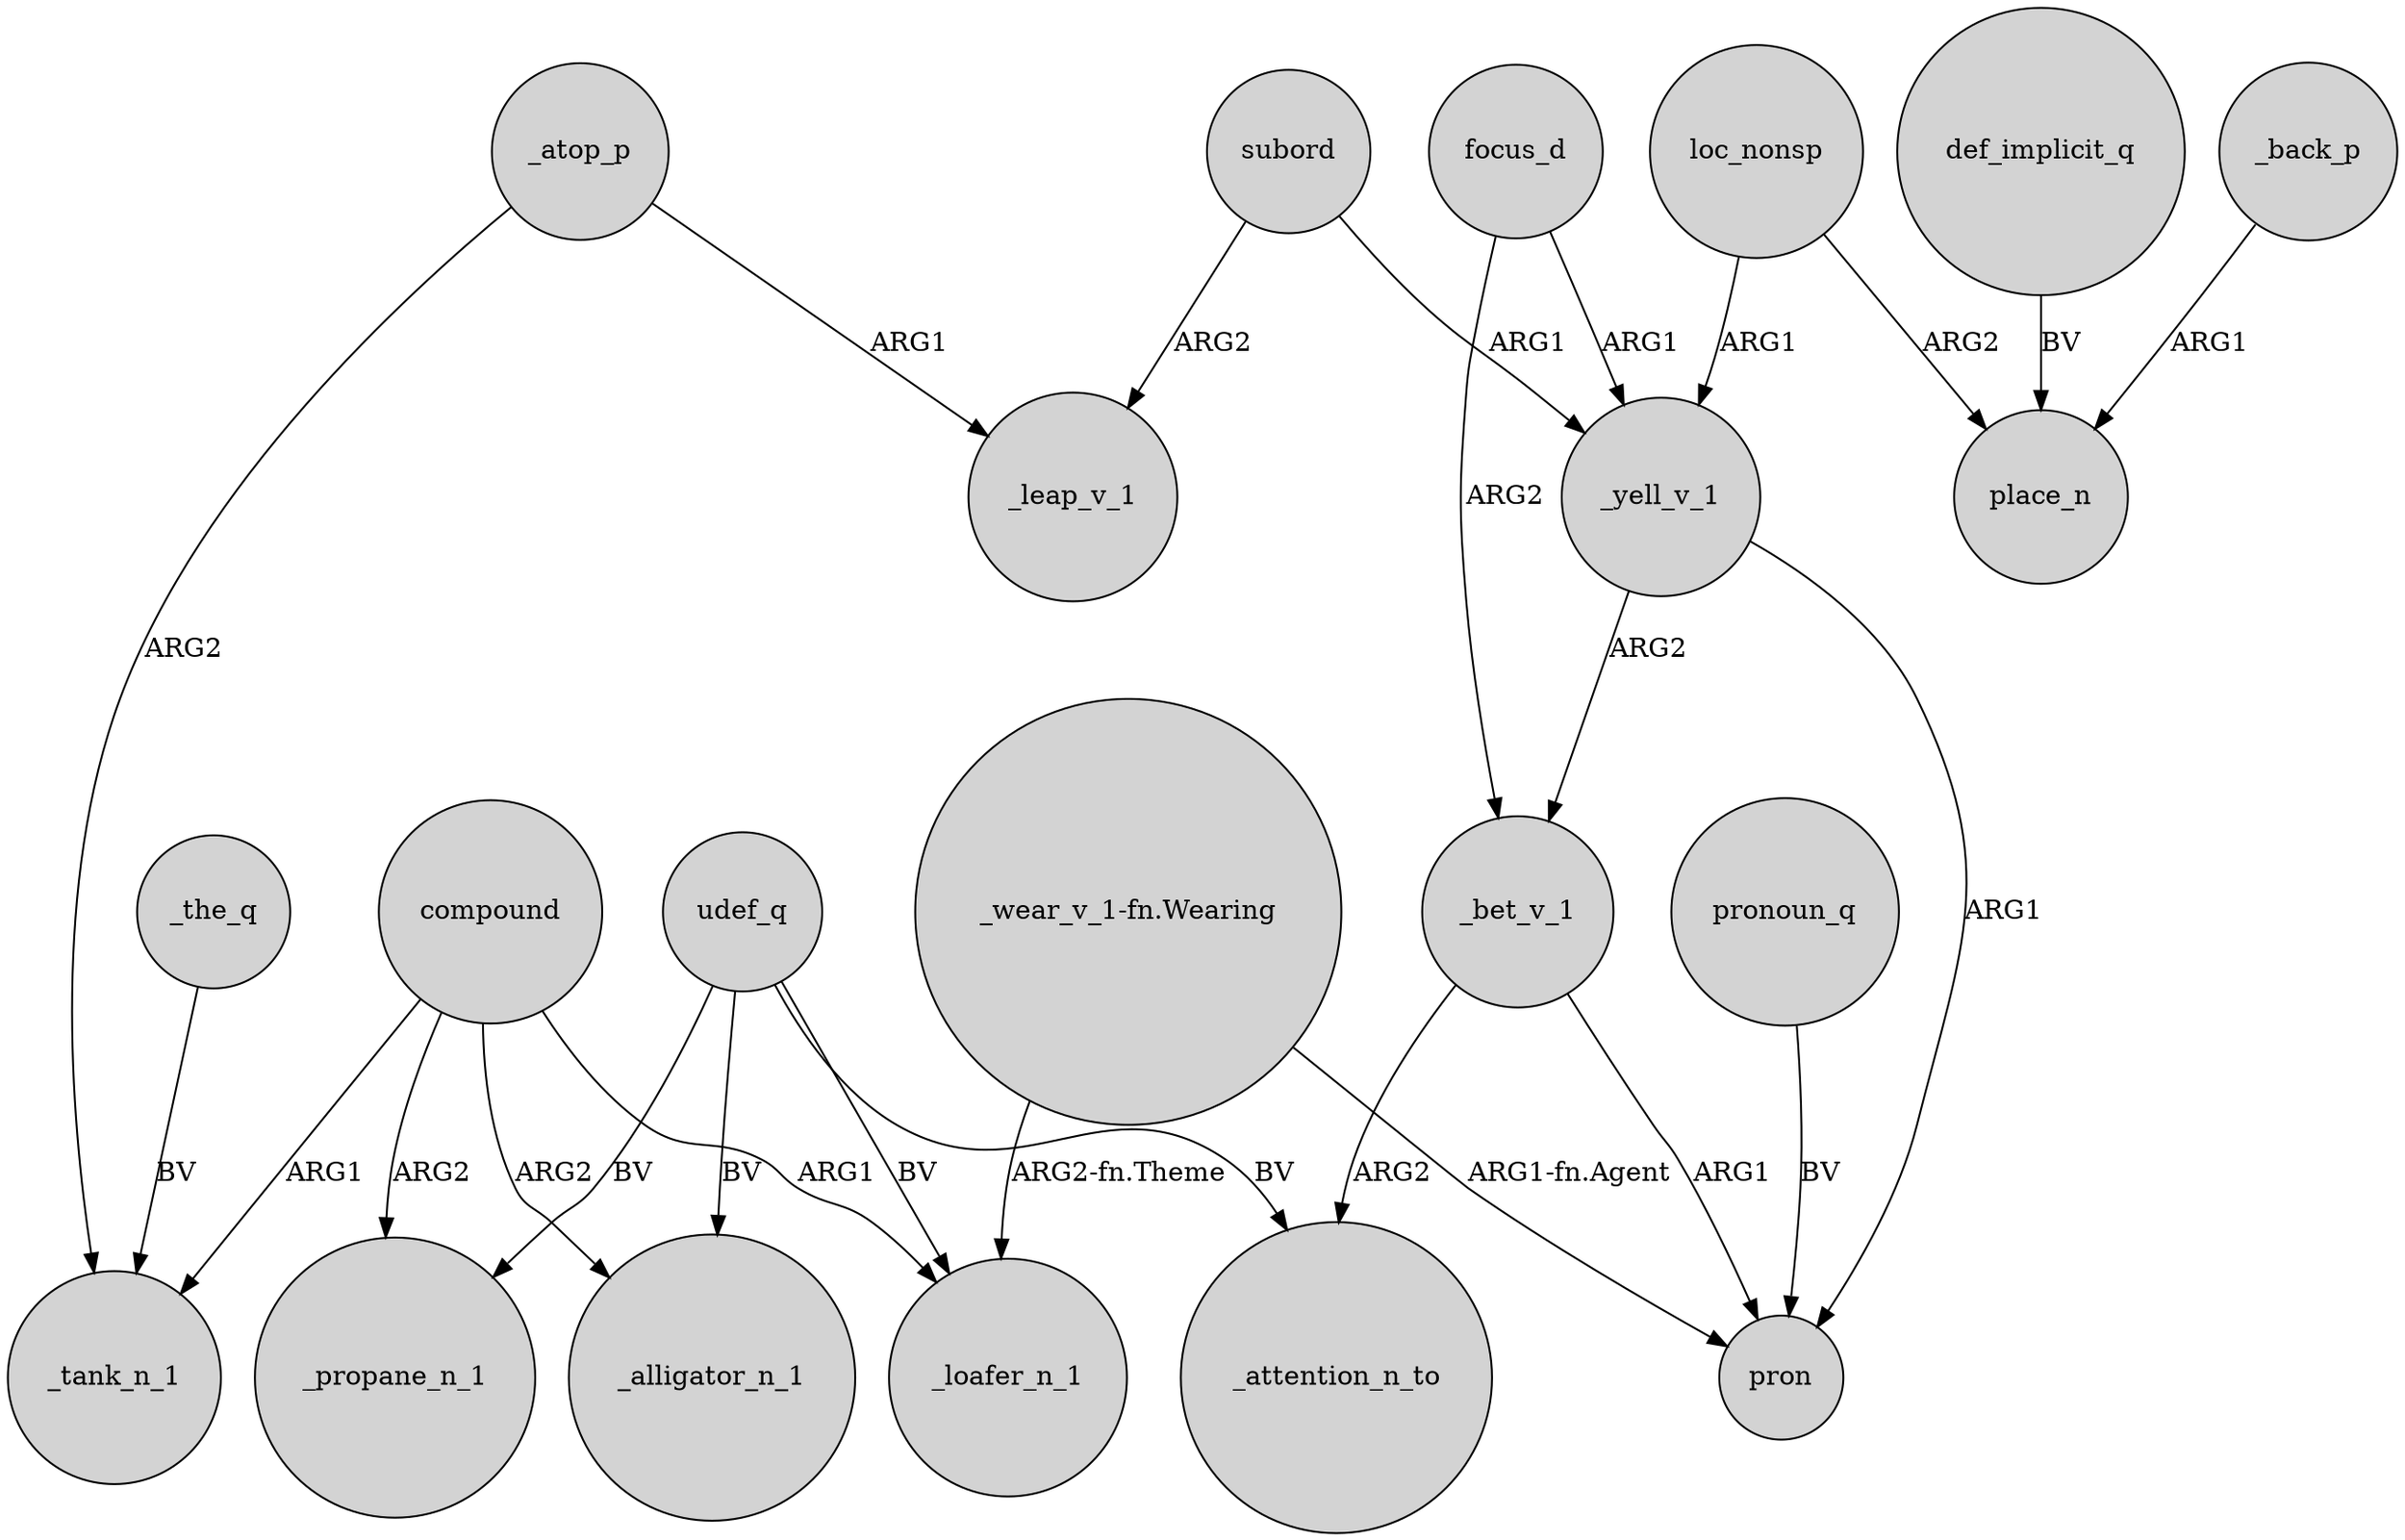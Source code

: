 digraph {
	node [shape=circle style=filled]
	compound -> _tank_n_1 [label=ARG1]
	_atop_p -> _leap_v_1 [label=ARG1]
	focus_d -> _bet_v_1 [label=ARG2]
	_atop_p -> _tank_n_1 [label=ARG2]
	subord -> _leap_v_1 [label=ARG2]
	_yell_v_1 -> _bet_v_1 [label=ARG2]
	udef_q -> _propane_n_1 [label=BV]
	def_implicit_q -> place_n [label=BV]
	udef_q -> _alligator_n_1 [label=BV]
	_bet_v_1 -> pron [label=ARG1]
	udef_q -> _loafer_n_1 [label=BV]
	focus_d -> _yell_v_1 [label=ARG1]
	_yell_v_1 -> pron [label=ARG1]
	pronoun_q -> pron [label=BV]
	compound -> _propane_n_1 [label=ARG2]
	_bet_v_1 -> _attention_n_to [label=ARG2]
	compound -> _loafer_n_1 [label=ARG1]
	loc_nonsp -> place_n [label=ARG2]
	compound -> _alligator_n_1 [label=ARG2]
	_back_p -> place_n [label=ARG1]
	"_wear_v_1-fn.Wearing" -> _loafer_n_1 [label="ARG2-fn.Theme"]
	_the_q -> _tank_n_1 [label=BV]
	subord -> _yell_v_1 [label=ARG1]
	udef_q -> _attention_n_to [label=BV]
	loc_nonsp -> _yell_v_1 [label=ARG1]
	"_wear_v_1-fn.Wearing" -> pron [label="ARG1-fn.Agent"]
}
